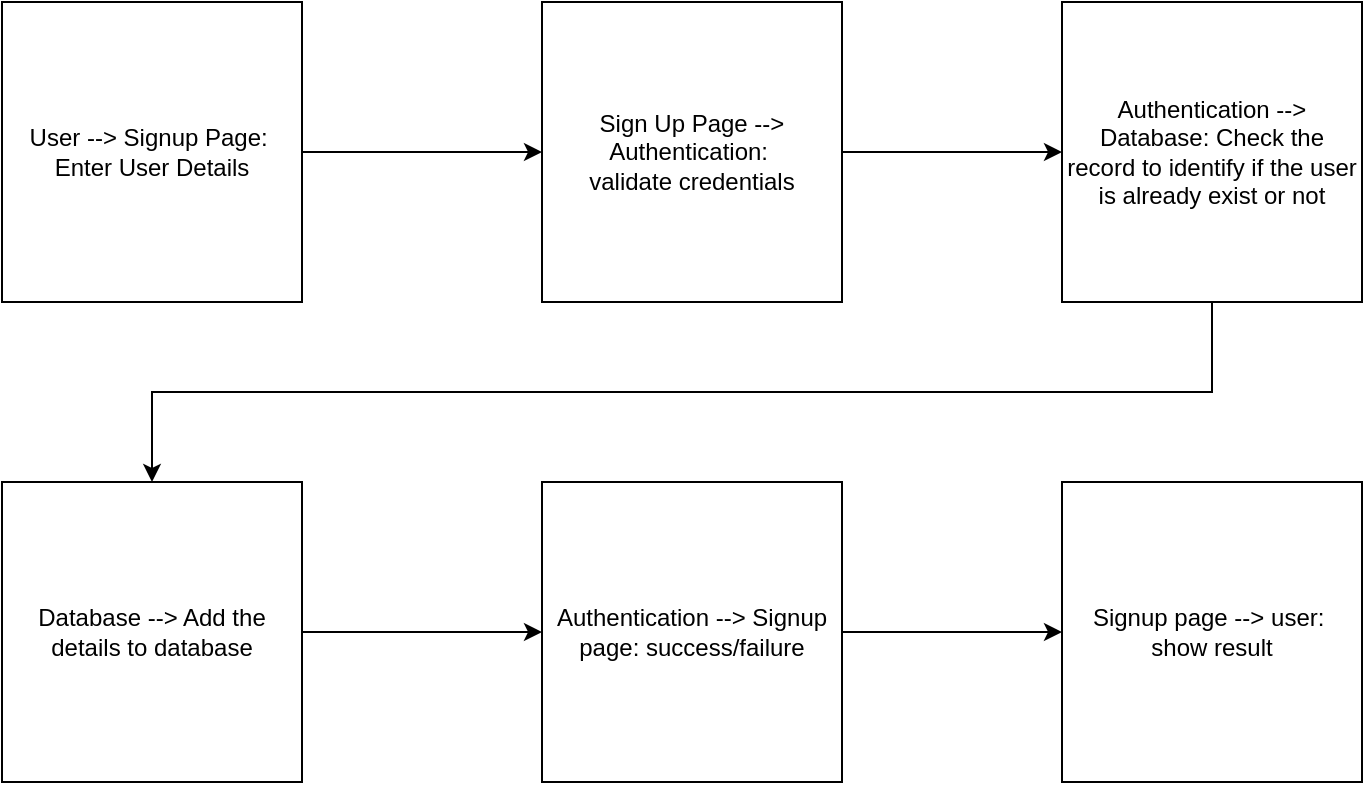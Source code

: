 <mxfile version="28.1.1">
  <diagram name="Page-1" id="PX9Q98Ve2dCXUsX-Kc8K">
    <mxGraphModel dx="1042" dy="574" grid="1" gridSize="10" guides="1" tooltips="1" connect="1" arrows="1" fold="1" page="1" pageScale="1" pageWidth="850" pageHeight="1100" math="0" shadow="0">
      <root>
        <mxCell id="0" />
        <mxCell id="1" parent="0" />
        <mxCell id="NAuIcna0TvbaZucHIHgj-3" style="edgeStyle=orthogonalEdgeStyle;rounded=0;orthogonalLoop=1;jettySize=auto;html=1;exitX=1;exitY=0.5;exitDx=0;exitDy=0;entryX=0;entryY=0.5;entryDx=0;entryDy=0;" parent="1" source="NAuIcna0TvbaZucHIHgj-1" target="NAuIcna0TvbaZucHIHgj-2" edge="1">
          <mxGeometry relative="1" as="geometry" />
        </mxCell>
        <mxCell id="NAuIcna0TvbaZucHIHgj-1" value="User --&amp;gt; Signup Page:&amp;nbsp;&lt;div&gt;Enter User Details&lt;/div&gt;" style="whiteSpace=wrap;html=1;aspect=fixed;" parent="1" vertex="1">
          <mxGeometry x="150" y="110" width="150" height="150" as="geometry" />
        </mxCell>
        <mxCell id="NAuIcna0TvbaZucHIHgj-5" style="edgeStyle=orthogonalEdgeStyle;rounded=0;orthogonalLoop=1;jettySize=auto;html=1;exitX=1;exitY=0.5;exitDx=0;exitDy=0;entryX=0;entryY=0.5;entryDx=0;entryDy=0;" parent="1" source="NAuIcna0TvbaZucHIHgj-2" target="NAuIcna0TvbaZucHIHgj-4" edge="1">
          <mxGeometry relative="1" as="geometry" />
        </mxCell>
        <mxCell id="NAuIcna0TvbaZucHIHgj-2" value="Sign Up Page --&amp;gt; Authentication:&amp;nbsp;&lt;div&gt;validate credentials&lt;/div&gt;" style="whiteSpace=wrap;html=1;aspect=fixed;" parent="1" vertex="1">
          <mxGeometry x="420" y="110" width="150" height="150" as="geometry" />
        </mxCell>
        <mxCell id="NAuIcna0TvbaZucHIHgj-9" style="edgeStyle=orthogonalEdgeStyle;rounded=0;orthogonalLoop=1;jettySize=auto;html=1;exitX=0.5;exitY=1;exitDx=0;exitDy=0;" parent="1" source="NAuIcna0TvbaZucHIHgj-4" target="NAuIcna0TvbaZucHIHgj-6" edge="1">
          <mxGeometry relative="1" as="geometry" />
        </mxCell>
        <mxCell id="NAuIcna0TvbaZucHIHgj-4" value="Authentication --&amp;gt; Database: Check the record to identify if the user is already exist or not" style="whiteSpace=wrap;html=1;aspect=fixed;" parent="1" vertex="1">
          <mxGeometry x="680" y="110" width="150" height="150" as="geometry" />
        </mxCell>
        <mxCell id="NAuIcna0TvbaZucHIHgj-10" style="edgeStyle=orthogonalEdgeStyle;rounded=0;orthogonalLoop=1;jettySize=auto;html=1;exitX=1;exitY=0.5;exitDx=0;exitDy=0;entryX=0;entryY=0.5;entryDx=0;entryDy=0;" parent="1" source="NAuIcna0TvbaZucHIHgj-6" target="NAuIcna0TvbaZucHIHgj-7" edge="1">
          <mxGeometry relative="1" as="geometry" />
        </mxCell>
        <mxCell id="NAuIcna0TvbaZucHIHgj-6" value="Database --&amp;gt; Add the details to database" style="whiteSpace=wrap;html=1;aspect=fixed;" parent="1" vertex="1">
          <mxGeometry x="150" y="350" width="150" height="150" as="geometry" />
        </mxCell>
        <mxCell id="NAuIcna0TvbaZucHIHgj-11" style="edgeStyle=orthogonalEdgeStyle;rounded=0;orthogonalLoop=1;jettySize=auto;html=1;exitX=1;exitY=0.5;exitDx=0;exitDy=0;entryX=0;entryY=0.5;entryDx=0;entryDy=0;" parent="1" source="NAuIcna0TvbaZucHIHgj-7" target="NAuIcna0TvbaZucHIHgj-8" edge="1">
          <mxGeometry relative="1" as="geometry" />
        </mxCell>
        <mxCell id="NAuIcna0TvbaZucHIHgj-7" value="Authentication --&amp;gt; Signup page: success/failure" style="whiteSpace=wrap;html=1;aspect=fixed;" parent="1" vertex="1">
          <mxGeometry x="420" y="350" width="150" height="150" as="geometry" />
        </mxCell>
        <mxCell id="NAuIcna0TvbaZucHIHgj-8" value="Signup page --&amp;gt; user:&amp;nbsp;&lt;div&gt;show result&lt;/div&gt;" style="whiteSpace=wrap;html=1;aspect=fixed;" parent="1" vertex="1">
          <mxGeometry x="680" y="350" width="150" height="150" as="geometry" />
        </mxCell>
      </root>
    </mxGraphModel>
  </diagram>
</mxfile>
